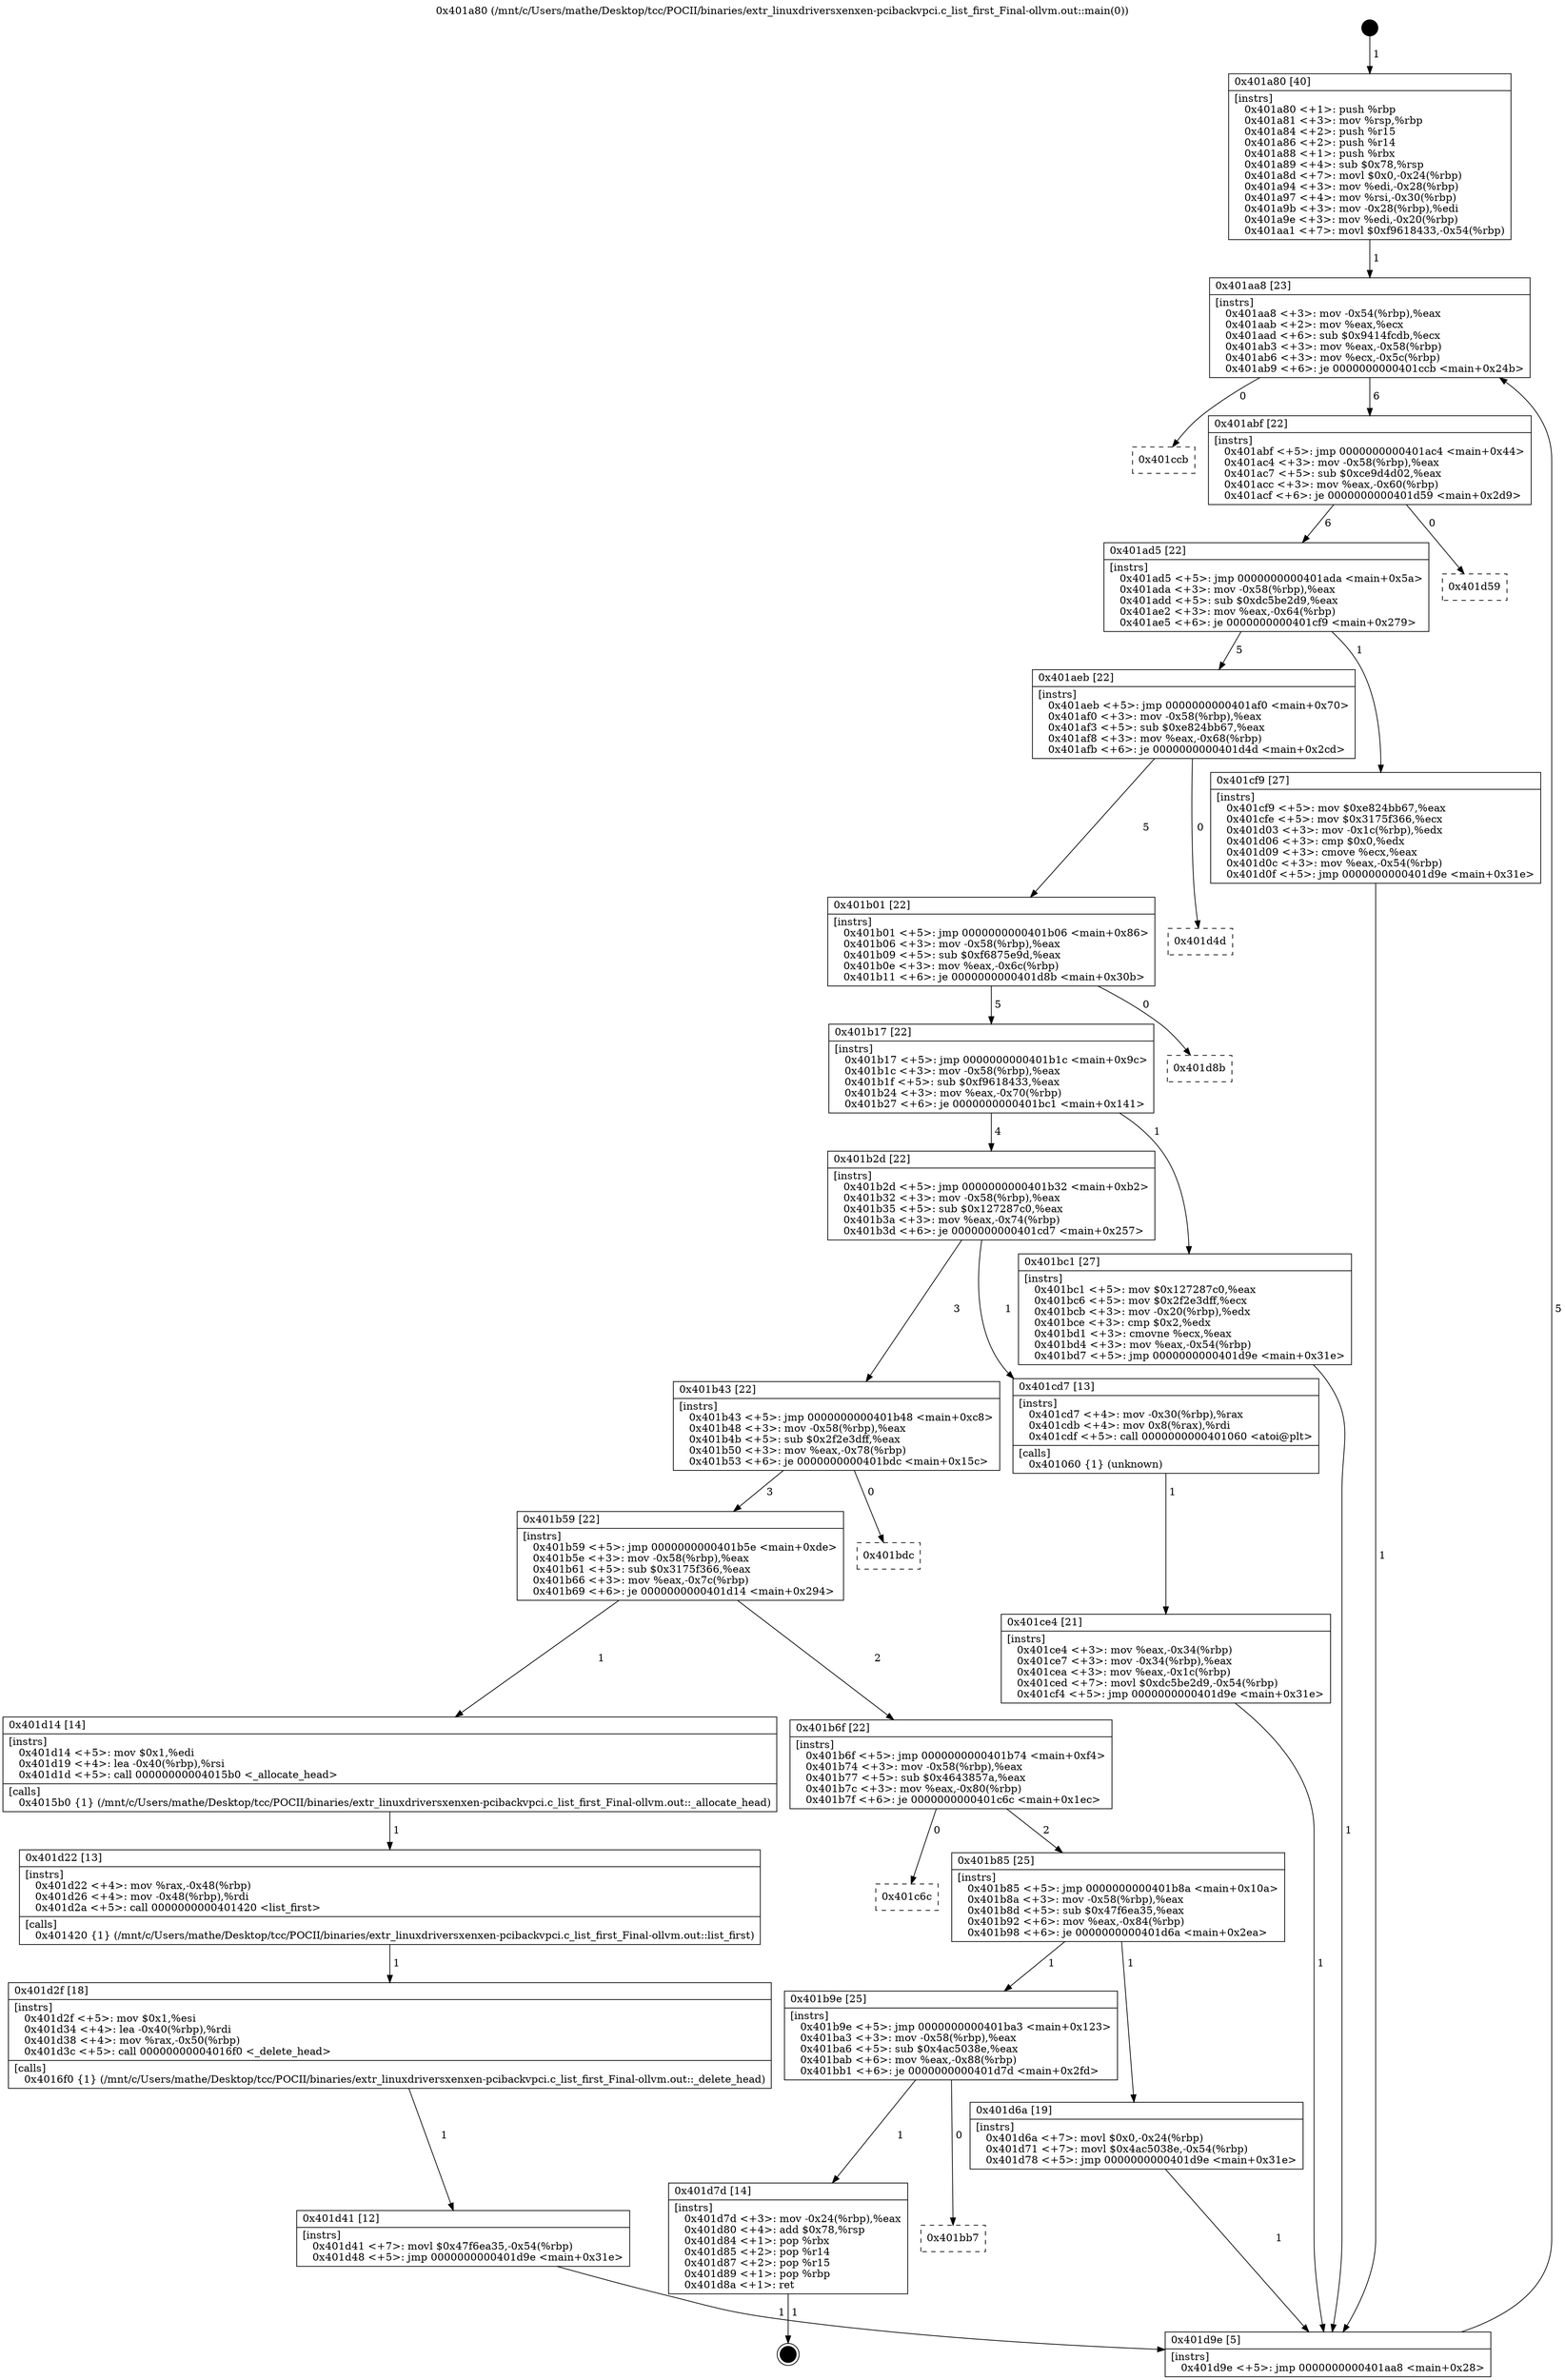 digraph "0x401a80" {
  label = "0x401a80 (/mnt/c/Users/mathe/Desktop/tcc/POCII/binaries/extr_linuxdriversxenxen-pcibackvpci.c_list_first_Final-ollvm.out::main(0))"
  labelloc = "t"
  node[shape=record]

  Entry [label="",width=0.3,height=0.3,shape=circle,fillcolor=black,style=filled]
  "0x401aa8" [label="{
     0x401aa8 [23]\l
     | [instrs]\l
     &nbsp;&nbsp;0x401aa8 \<+3\>: mov -0x54(%rbp),%eax\l
     &nbsp;&nbsp;0x401aab \<+2\>: mov %eax,%ecx\l
     &nbsp;&nbsp;0x401aad \<+6\>: sub $0x9414fcdb,%ecx\l
     &nbsp;&nbsp;0x401ab3 \<+3\>: mov %eax,-0x58(%rbp)\l
     &nbsp;&nbsp;0x401ab6 \<+3\>: mov %ecx,-0x5c(%rbp)\l
     &nbsp;&nbsp;0x401ab9 \<+6\>: je 0000000000401ccb \<main+0x24b\>\l
  }"]
  "0x401ccb" [label="{
     0x401ccb\l
  }", style=dashed]
  "0x401abf" [label="{
     0x401abf [22]\l
     | [instrs]\l
     &nbsp;&nbsp;0x401abf \<+5\>: jmp 0000000000401ac4 \<main+0x44\>\l
     &nbsp;&nbsp;0x401ac4 \<+3\>: mov -0x58(%rbp),%eax\l
     &nbsp;&nbsp;0x401ac7 \<+5\>: sub $0xce9d4d02,%eax\l
     &nbsp;&nbsp;0x401acc \<+3\>: mov %eax,-0x60(%rbp)\l
     &nbsp;&nbsp;0x401acf \<+6\>: je 0000000000401d59 \<main+0x2d9\>\l
  }"]
  Exit [label="",width=0.3,height=0.3,shape=circle,fillcolor=black,style=filled,peripheries=2]
  "0x401d59" [label="{
     0x401d59\l
  }", style=dashed]
  "0x401ad5" [label="{
     0x401ad5 [22]\l
     | [instrs]\l
     &nbsp;&nbsp;0x401ad5 \<+5\>: jmp 0000000000401ada \<main+0x5a\>\l
     &nbsp;&nbsp;0x401ada \<+3\>: mov -0x58(%rbp),%eax\l
     &nbsp;&nbsp;0x401add \<+5\>: sub $0xdc5be2d9,%eax\l
     &nbsp;&nbsp;0x401ae2 \<+3\>: mov %eax,-0x64(%rbp)\l
     &nbsp;&nbsp;0x401ae5 \<+6\>: je 0000000000401cf9 \<main+0x279\>\l
  }"]
  "0x401bb7" [label="{
     0x401bb7\l
  }", style=dashed]
  "0x401cf9" [label="{
     0x401cf9 [27]\l
     | [instrs]\l
     &nbsp;&nbsp;0x401cf9 \<+5\>: mov $0xe824bb67,%eax\l
     &nbsp;&nbsp;0x401cfe \<+5\>: mov $0x3175f366,%ecx\l
     &nbsp;&nbsp;0x401d03 \<+3\>: mov -0x1c(%rbp),%edx\l
     &nbsp;&nbsp;0x401d06 \<+3\>: cmp $0x0,%edx\l
     &nbsp;&nbsp;0x401d09 \<+3\>: cmove %ecx,%eax\l
     &nbsp;&nbsp;0x401d0c \<+3\>: mov %eax,-0x54(%rbp)\l
     &nbsp;&nbsp;0x401d0f \<+5\>: jmp 0000000000401d9e \<main+0x31e\>\l
  }"]
  "0x401aeb" [label="{
     0x401aeb [22]\l
     | [instrs]\l
     &nbsp;&nbsp;0x401aeb \<+5\>: jmp 0000000000401af0 \<main+0x70\>\l
     &nbsp;&nbsp;0x401af0 \<+3\>: mov -0x58(%rbp),%eax\l
     &nbsp;&nbsp;0x401af3 \<+5\>: sub $0xe824bb67,%eax\l
     &nbsp;&nbsp;0x401af8 \<+3\>: mov %eax,-0x68(%rbp)\l
     &nbsp;&nbsp;0x401afb \<+6\>: je 0000000000401d4d \<main+0x2cd\>\l
  }"]
  "0x401d7d" [label="{
     0x401d7d [14]\l
     | [instrs]\l
     &nbsp;&nbsp;0x401d7d \<+3\>: mov -0x24(%rbp),%eax\l
     &nbsp;&nbsp;0x401d80 \<+4\>: add $0x78,%rsp\l
     &nbsp;&nbsp;0x401d84 \<+1\>: pop %rbx\l
     &nbsp;&nbsp;0x401d85 \<+2\>: pop %r14\l
     &nbsp;&nbsp;0x401d87 \<+2\>: pop %r15\l
     &nbsp;&nbsp;0x401d89 \<+1\>: pop %rbp\l
     &nbsp;&nbsp;0x401d8a \<+1\>: ret\l
  }"]
  "0x401d4d" [label="{
     0x401d4d\l
  }", style=dashed]
  "0x401b01" [label="{
     0x401b01 [22]\l
     | [instrs]\l
     &nbsp;&nbsp;0x401b01 \<+5\>: jmp 0000000000401b06 \<main+0x86\>\l
     &nbsp;&nbsp;0x401b06 \<+3\>: mov -0x58(%rbp),%eax\l
     &nbsp;&nbsp;0x401b09 \<+5\>: sub $0xf6875e9d,%eax\l
     &nbsp;&nbsp;0x401b0e \<+3\>: mov %eax,-0x6c(%rbp)\l
     &nbsp;&nbsp;0x401b11 \<+6\>: je 0000000000401d8b \<main+0x30b\>\l
  }"]
  "0x401b9e" [label="{
     0x401b9e [25]\l
     | [instrs]\l
     &nbsp;&nbsp;0x401b9e \<+5\>: jmp 0000000000401ba3 \<main+0x123\>\l
     &nbsp;&nbsp;0x401ba3 \<+3\>: mov -0x58(%rbp),%eax\l
     &nbsp;&nbsp;0x401ba6 \<+5\>: sub $0x4ac5038e,%eax\l
     &nbsp;&nbsp;0x401bab \<+6\>: mov %eax,-0x88(%rbp)\l
     &nbsp;&nbsp;0x401bb1 \<+6\>: je 0000000000401d7d \<main+0x2fd\>\l
  }"]
  "0x401d8b" [label="{
     0x401d8b\l
  }", style=dashed]
  "0x401b17" [label="{
     0x401b17 [22]\l
     | [instrs]\l
     &nbsp;&nbsp;0x401b17 \<+5\>: jmp 0000000000401b1c \<main+0x9c\>\l
     &nbsp;&nbsp;0x401b1c \<+3\>: mov -0x58(%rbp),%eax\l
     &nbsp;&nbsp;0x401b1f \<+5\>: sub $0xf9618433,%eax\l
     &nbsp;&nbsp;0x401b24 \<+3\>: mov %eax,-0x70(%rbp)\l
     &nbsp;&nbsp;0x401b27 \<+6\>: je 0000000000401bc1 \<main+0x141\>\l
  }"]
  "0x401d6a" [label="{
     0x401d6a [19]\l
     | [instrs]\l
     &nbsp;&nbsp;0x401d6a \<+7\>: movl $0x0,-0x24(%rbp)\l
     &nbsp;&nbsp;0x401d71 \<+7\>: movl $0x4ac5038e,-0x54(%rbp)\l
     &nbsp;&nbsp;0x401d78 \<+5\>: jmp 0000000000401d9e \<main+0x31e\>\l
  }"]
  "0x401bc1" [label="{
     0x401bc1 [27]\l
     | [instrs]\l
     &nbsp;&nbsp;0x401bc1 \<+5\>: mov $0x127287c0,%eax\l
     &nbsp;&nbsp;0x401bc6 \<+5\>: mov $0x2f2e3dff,%ecx\l
     &nbsp;&nbsp;0x401bcb \<+3\>: mov -0x20(%rbp),%edx\l
     &nbsp;&nbsp;0x401bce \<+3\>: cmp $0x2,%edx\l
     &nbsp;&nbsp;0x401bd1 \<+3\>: cmovne %ecx,%eax\l
     &nbsp;&nbsp;0x401bd4 \<+3\>: mov %eax,-0x54(%rbp)\l
     &nbsp;&nbsp;0x401bd7 \<+5\>: jmp 0000000000401d9e \<main+0x31e\>\l
  }"]
  "0x401b2d" [label="{
     0x401b2d [22]\l
     | [instrs]\l
     &nbsp;&nbsp;0x401b2d \<+5\>: jmp 0000000000401b32 \<main+0xb2\>\l
     &nbsp;&nbsp;0x401b32 \<+3\>: mov -0x58(%rbp),%eax\l
     &nbsp;&nbsp;0x401b35 \<+5\>: sub $0x127287c0,%eax\l
     &nbsp;&nbsp;0x401b3a \<+3\>: mov %eax,-0x74(%rbp)\l
     &nbsp;&nbsp;0x401b3d \<+6\>: je 0000000000401cd7 \<main+0x257\>\l
  }"]
  "0x401d9e" [label="{
     0x401d9e [5]\l
     | [instrs]\l
     &nbsp;&nbsp;0x401d9e \<+5\>: jmp 0000000000401aa8 \<main+0x28\>\l
  }"]
  "0x401a80" [label="{
     0x401a80 [40]\l
     | [instrs]\l
     &nbsp;&nbsp;0x401a80 \<+1\>: push %rbp\l
     &nbsp;&nbsp;0x401a81 \<+3\>: mov %rsp,%rbp\l
     &nbsp;&nbsp;0x401a84 \<+2\>: push %r15\l
     &nbsp;&nbsp;0x401a86 \<+2\>: push %r14\l
     &nbsp;&nbsp;0x401a88 \<+1\>: push %rbx\l
     &nbsp;&nbsp;0x401a89 \<+4\>: sub $0x78,%rsp\l
     &nbsp;&nbsp;0x401a8d \<+7\>: movl $0x0,-0x24(%rbp)\l
     &nbsp;&nbsp;0x401a94 \<+3\>: mov %edi,-0x28(%rbp)\l
     &nbsp;&nbsp;0x401a97 \<+4\>: mov %rsi,-0x30(%rbp)\l
     &nbsp;&nbsp;0x401a9b \<+3\>: mov -0x28(%rbp),%edi\l
     &nbsp;&nbsp;0x401a9e \<+3\>: mov %edi,-0x20(%rbp)\l
     &nbsp;&nbsp;0x401aa1 \<+7\>: movl $0xf9618433,-0x54(%rbp)\l
  }"]
  "0x401b85" [label="{
     0x401b85 [25]\l
     | [instrs]\l
     &nbsp;&nbsp;0x401b85 \<+5\>: jmp 0000000000401b8a \<main+0x10a\>\l
     &nbsp;&nbsp;0x401b8a \<+3\>: mov -0x58(%rbp),%eax\l
     &nbsp;&nbsp;0x401b8d \<+5\>: sub $0x47f6ea35,%eax\l
     &nbsp;&nbsp;0x401b92 \<+6\>: mov %eax,-0x84(%rbp)\l
     &nbsp;&nbsp;0x401b98 \<+6\>: je 0000000000401d6a \<main+0x2ea\>\l
  }"]
  "0x401cd7" [label="{
     0x401cd7 [13]\l
     | [instrs]\l
     &nbsp;&nbsp;0x401cd7 \<+4\>: mov -0x30(%rbp),%rax\l
     &nbsp;&nbsp;0x401cdb \<+4\>: mov 0x8(%rax),%rdi\l
     &nbsp;&nbsp;0x401cdf \<+5\>: call 0000000000401060 \<atoi@plt\>\l
     | [calls]\l
     &nbsp;&nbsp;0x401060 \{1\} (unknown)\l
  }"]
  "0x401b43" [label="{
     0x401b43 [22]\l
     | [instrs]\l
     &nbsp;&nbsp;0x401b43 \<+5\>: jmp 0000000000401b48 \<main+0xc8\>\l
     &nbsp;&nbsp;0x401b48 \<+3\>: mov -0x58(%rbp),%eax\l
     &nbsp;&nbsp;0x401b4b \<+5\>: sub $0x2f2e3dff,%eax\l
     &nbsp;&nbsp;0x401b50 \<+3\>: mov %eax,-0x78(%rbp)\l
     &nbsp;&nbsp;0x401b53 \<+6\>: je 0000000000401bdc \<main+0x15c\>\l
  }"]
  "0x401ce4" [label="{
     0x401ce4 [21]\l
     | [instrs]\l
     &nbsp;&nbsp;0x401ce4 \<+3\>: mov %eax,-0x34(%rbp)\l
     &nbsp;&nbsp;0x401ce7 \<+3\>: mov -0x34(%rbp),%eax\l
     &nbsp;&nbsp;0x401cea \<+3\>: mov %eax,-0x1c(%rbp)\l
     &nbsp;&nbsp;0x401ced \<+7\>: movl $0xdc5be2d9,-0x54(%rbp)\l
     &nbsp;&nbsp;0x401cf4 \<+5\>: jmp 0000000000401d9e \<main+0x31e\>\l
  }"]
  "0x401c6c" [label="{
     0x401c6c\l
  }", style=dashed]
  "0x401bdc" [label="{
     0x401bdc\l
  }", style=dashed]
  "0x401b59" [label="{
     0x401b59 [22]\l
     | [instrs]\l
     &nbsp;&nbsp;0x401b59 \<+5\>: jmp 0000000000401b5e \<main+0xde\>\l
     &nbsp;&nbsp;0x401b5e \<+3\>: mov -0x58(%rbp),%eax\l
     &nbsp;&nbsp;0x401b61 \<+5\>: sub $0x3175f366,%eax\l
     &nbsp;&nbsp;0x401b66 \<+3\>: mov %eax,-0x7c(%rbp)\l
     &nbsp;&nbsp;0x401b69 \<+6\>: je 0000000000401d14 \<main+0x294\>\l
  }"]
  "0x401d41" [label="{
     0x401d41 [12]\l
     | [instrs]\l
     &nbsp;&nbsp;0x401d41 \<+7\>: movl $0x47f6ea35,-0x54(%rbp)\l
     &nbsp;&nbsp;0x401d48 \<+5\>: jmp 0000000000401d9e \<main+0x31e\>\l
  }"]
  "0x401d14" [label="{
     0x401d14 [14]\l
     | [instrs]\l
     &nbsp;&nbsp;0x401d14 \<+5\>: mov $0x1,%edi\l
     &nbsp;&nbsp;0x401d19 \<+4\>: lea -0x40(%rbp),%rsi\l
     &nbsp;&nbsp;0x401d1d \<+5\>: call 00000000004015b0 \<_allocate_head\>\l
     | [calls]\l
     &nbsp;&nbsp;0x4015b0 \{1\} (/mnt/c/Users/mathe/Desktop/tcc/POCII/binaries/extr_linuxdriversxenxen-pcibackvpci.c_list_first_Final-ollvm.out::_allocate_head)\l
  }"]
  "0x401b6f" [label="{
     0x401b6f [22]\l
     | [instrs]\l
     &nbsp;&nbsp;0x401b6f \<+5\>: jmp 0000000000401b74 \<main+0xf4\>\l
     &nbsp;&nbsp;0x401b74 \<+3\>: mov -0x58(%rbp),%eax\l
     &nbsp;&nbsp;0x401b77 \<+5\>: sub $0x4643857a,%eax\l
     &nbsp;&nbsp;0x401b7c \<+3\>: mov %eax,-0x80(%rbp)\l
     &nbsp;&nbsp;0x401b7f \<+6\>: je 0000000000401c6c \<main+0x1ec\>\l
  }"]
  "0x401d22" [label="{
     0x401d22 [13]\l
     | [instrs]\l
     &nbsp;&nbsp;0x401d22 \<+4\>: mov %rax,-0x48(%rbp)\l
     &nbsp;&nbsp;0x401d26 \<+4\>: mov -0x48(%rbp),%rdi\l
     &nbsp;&nbsp;0x401d2a \<+5\>: call 0000000000401420 \<list_first\>\l
     | [calls]\l
     &nbsp;&nbsp;0x401420 \{1\} (/mnt/c/Users/mathe/Desktop/tcc/POCII/binaries/extr_linuxdriversxenxen-pcibackvpci.c_list_first_Final-ollvm.out::list_first)\l
  }"]
  "0x401d2f" [label="{
     0x401d2f [18]\l
     | [instrs]\l
     &nbsp;&nbsp;0x401d2f \<+5\>: mov $0x1,%esi\l
     &nbsp;&nbsp;0x401d34 \<+4\>: lea -0x40(%rbp),%rdi\l
     &nbsp;&nbsp;0x401d38 \<+4\>: mov %rax,-0x50(%rbp)\l
     &nbsp;&nbsp;0x401d3c \<+5\>: call 00000000004016f0 \<_delete_head\>\l
     | [calls]\l
     &nbsp;&nbsp;0x4016f0 \{1\} (/mnt/c/Users/mathe/Desktop/tcc/POCII/binaries/extr_linuxdriversxenxen-pcibackvpci.c_list_first_Final-ollvm.out::_delete_head)\l
  }"]
  Entry -> "0x401a80" [label=" 1"]
  "0x401aa8" -> "0x401ccb" [label=" 0"]
  "0x401aa8" -> "0x401abf" [label=" 6"]
  "0x401d7d" -> Exit [label=" 1"]
  "0x401abf" -> "0x401d59" [label=" 0"]
  "0x401abf" -> "0x401ad5" [label=" 6"]
  "0x401b9e" -> "0x401bb7" [label=" 0"]
  "0x401ad5" -> "0x401cf9" [label=" 1"]
  "0x401ad5" -> "0x401aeb" [label=" 5"]
  "0x401b9e" -> "0x401d7d" [label=" 1"]
  "0x401aeb" -> "0x401d4d" [label=" 0"]
  "0x401aeb" -> "0x401b01" [label=" 5"]
  "0x401d6a" -> "0x401d9e" [label=" 1"]
  "0x401b01" -> "0x401d8b" [label=" 0"]
  "0x401b01" -> "0x401b17" [label=" 5"]
  "0x401b85" -> "0x401b9e" [label=" 1"]
  "0x401b17" -> "0x401bc1" [label=" 1"]
  "0x401b17" -> "0x401b2d" [label=" 4"]
  "0x401bc1" -> "0x401d9e" [label=" 1"]
  "0x401a80" -> "0x401aa8" [label=" 1"]
  "0x401d9e" -> "0x401aa8" [label=" 5"]
  "0x401b85" -> "0x401d6a" [label=" 1"]
  "0x401b2d" -> "0x401cd7" [label=" 1"]
  "0x401b2d" -> "0x401b43" [label=" 3"]
  "0x401cd7" -> "0x401ce4" [label=" 1"]
  "0x401ce4" -> "0x401d9e" [label=" 1"]
  "0x401cf9" -> "0x401d9e" [label=" 1"]
  "0x401b6f" -> "0x401b85" [label=" 2"]
  "0x401b43" -> "0x401bdc" [label=" 0"]
  "0x401b43" -> "0x401b59" [label=" 3"]
  "0x401b6f" -> "0x401c6c" [label=" 0"]
  "0x401b59" -> "0x401d14" [label=" 1"]
  "0x401b59" -> "0x401b6f" [label=" 2"]
  "0x401d14" -> "0x401d22" [label=" 1"]
  "0x401d22" -> "0x401d2f" [label=" 1"]
  "0x401d2f" -> "0x401d41" [label=" 1"]
  "0x401d41" -> "0x401d9e" [label=" 1"]
}
